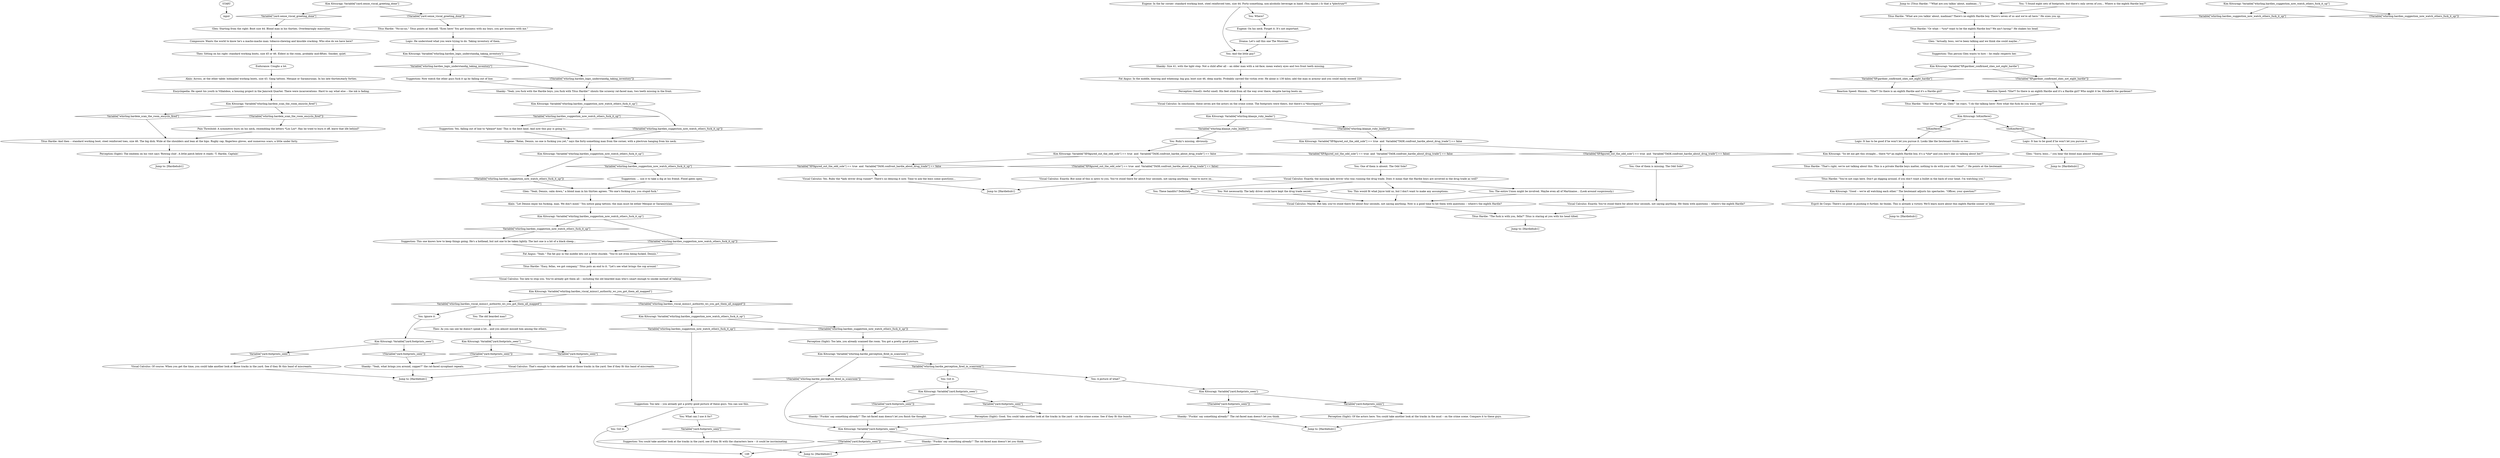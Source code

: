 # WHIRLING F1 / HARDIE SCAN THE ROOM
# * Tracks viscal in the hanged man's sequence allows you to connect these guys to the tracks on the crime scene.
# ==================================================
digraph G {
	  0 [label="START"];
	  1 [label="input"];
	  2 [label="Titus Hardie: \"Easy, fellas, we got company,\" Titus puts an end to it. \"Let's see what brings the cop around.\""];
	  3 [label="Theo: As you can see he doesn't speak a lot... and you almost missed him among the others."];
	  4 [label="You: These bandits? Definitely."];
	  5 [label="Titus Hardie: \"What are you talkin' about, madman? There's no eighth Hardie boy. There's seven of us and we're all here.\" He sizes you up."];
	  6 [label="Titus Hardie: \"Shut the *fuck* up, Glen!\" he roars. \"I do the talking here! Now what the fuck do you want, cop?\""];
	  7 [label="Jump to: [Hardiehub1]"];
	  8 [label="You: One of them is missing. The Odd Sole?"];
	  9 [label="Kim Kitsuragi: Variable[\"whirling.hardies_viscal_minus1_authority_wc_you_got_them_all_mapped\"]"];
	  10 [label="Variable[\"whirling.hardies_viscal_minus1_authority_wc_you_got_them_all_mapped\"]", shape=diamond];
	  11 [label="!(Variable[\"whirling.hardies_viscal_minus1_authority_wc_you_got_them_all_mapped\"])", shape=diamond];
	  12 [label="Kim Kitsuragi: Variable[\"yard.footprints_seen\"]"];
	  13 [label="Variable[\"yard.footprints_seen\"]", shape=diamond];
	  14 [label="!(Variable[\"yard.footprints_seen\"])", shape=diamond];
	  15 [label="Perception (Sight): Of the actors here. You could take another look at the tracks in the mud -- on the crime scene. Compare it to these guys."];
	  16 [label="Kim Kitsuragi: Variable[\"whirling.hardies_suggestion_now_watch_others_fuck_it_up\"]"];
	  17 [label="Variable[\"whirling.hardies_suggestion_now_watch_others_fuck_it_up\"]", shape=diamond];
	  18 [label="!(Variable[\"whirling.hardies_suggestion_now_watch_others_fuck_it_up\"])", shape=diamond];
	  19 [label="Kim Kitsuragi: Variable[\"whirling.klaasje_ruby_leader\"]"];
	  20 [label="Variable[\"whirling.klaasje_ruby_leader\"]", shape=diamond];
	  21 [label="!(Variable[\"whirling.klaasje_ruby_leader\"])", shape=diamond];
	  22 [label="Visual Calculus: Yes. Ruby the *lady driver drug runner*. There's no denying it now. Time to ask the boys some questions..."];
	  23 [label="Theo: Sitting on his right: standard working boots, size 45 or 46. Eldest in the room, probably mid-fifties. Smoker, quiet."];
	  24 [label="Suggestion: ... use it to take a dig at his friend. Flood gates open."];
	  25 [label="Kim Kitsuragi: Variable[\"whirling.hardies_suggestion_now_watch_others_fuck_it_up\"]"];
	  26 [label="Variable[\"whirling.hardies_suggestion_now_watch_others_fuck_it_up\"]", shape=diamond];
	  27 [label="!(Variable[\"whirling.hardies_suggestion_now_watch_others_fuck_it_up\"])", shape=diamond];
	  28 [label="Fat Angus: \"Yeah.\" The fat guy in the middle lets out a little chuckle. \"You're not even being fucked, Dennis.\""];
	  29 [label="Eugene: \"Relax, Dennis, no one is fucking you yet,\" says the forty-something man from the corner, with a plectrum hanging from his neck."];
	  30 [label="Visual Calculus: Too late to stop you. You've already got them all -- including the old bearded man who's smart enough to smoke instead of talking."];
	  31 [label="Suggestion: Too late -- you already got a pretty good picture of these guys. You can use this."];
	  32 [label="You: A picture of what?"];
	  33 [label="Jump to: [Titus Hardie: \"\"What are you talkin' about, madman...\"]"];
	  34 [label="Logic: It has to be good if he won't let you pursue it. Looks like the lieutenant thinks so too..."];
	  35 [label="Alain: Across, at the other table: hobnailed working boots, size 43. Gang tattoos. Mesque or Saramirizian. In his late thirties/early forties."];
	  36 [label="Titus Hardie: \"No-no-no,\" Titus points at himself, \"Eyes here! You got business with my boys, you got business with me.\""];
	  37 [label="Kim Kitsuragi: \"So let me get this straight... there *is* an eighth Hardie boy, it's a *she* and you don't like us talking about her?\""];
	  38 [label="Jump to: [Hardiehub1]"];
	  39 [label="You: Ruby's missing, obviously."];
	  40 [label="Kim Kitsuragi: Variable[\"whirling.hardies_logic_understandig_taking_inventory\"]"];
	  41 [label="Variable[\"whirling.hardies_logic_understandig_taking_inventory\"]", shape=diamond];
	  42 [label="!(Variable[\"whirling.hardies_logic_understandig_taking_inventory\"])", shape=diamond];
	  43 [label="Kim Kitsuragi: Variable[\"yard.footprints_seen\"]"];
	  44 [label="Variable[\"yard.footprints_seen\"]", shape=diamond];
	  45 [label="!(Variable[\"yard.footprints_seen\"])", shape=diamond];
	  46 [label="Glen: \"Yeah, Dennis, calm down,\" a blond man in his thirties agrees. \"No one's fucking you, you stupid fuck.\""];
	  47 [label="Visual Calculus: Exactly. You've stood there for about four seconds, not saying anything. Hit them with questions -- where's the eighth Hardie?"];
	  48 [label="Jump to: [Hardiehub1]"];
	  49 [label="You: Got it."];
	  50 [label="Kim Kitsuragi: Variable[\"XP.figured_out_the_odd_sole\"] == true  and  Variable[\"TASK.confront_hardie_about_drug_trade\"] == false"];
	  51 [label="Variable[\"XP.figured_out_the_odd_sole\"] == true  and  Variable[\"TASK.confront_hardie_about_drug_trade\"] == false", shape=diamond];
	  52 [label="!(Variable[\"XP.figured_out_the_odd_sole\"] == true  and  Variable[\"TASK.confront_hardie_about_drug_trade\"] == false)", shape=diamond];
	  53 [label="Fat Angus: In the middle, heaving and wheezing: big guy, boot size 46, deep marks. Probably carried the victim over. He alone is 130 kilos; add the man in armour and you could easily exceed 220."];
	  54 [label="Titus Hardie: \"The fuck is with you, fella?\" Titus is staring at you with his head tilted."];
	  55 [label="Suggestion: Now watch the other guys fuck it up by falling out of line."];
	  56 [label="Visual Calculus: Of course. When you get the time, you could take another look at those tracks in the yard. See if they fit this band of miscreants."];
	  57 [label="Suggestion: You could take another look at the tracks in the yard, see if they fit with the characters here -- it could be incriminating."];
	  58 [label="You: Not necessarily. The lady driver could have kept the drug trade secret."];
	  59 [label="Titus Hardie: \"Or what -- *you* want to be the eighth Hardie boy? We ain't hiring!\" He shakes his head."];
	  60 [label="Glen: Starting from the right: Boot size 44. Blond man in his thirties. Overbearingly masculine."];
	  61 [label="Endurance: Coughs a lot."];
	  62 [label="You: And the little guy?"];
	  63 [label="Shanky: \"Yeah, you fuck with the Hardie boys, you fuck with Titus Hardie!\" shouts the scrawny rat-faced man, two teeth missing in the front."];
	  64 [label="You: The old bearded man?"];
	  65 [label="Kim Kitsuragi: Variable[\"whirling.hardies_suggestion_now_watch_others_fuck_it_up\"]"];
	  66 [label="Variable[\"whirling.hardies_suggestion_now_watch_others_fuck_it_up\"]", shape=diamond];
	  67 [label="!(Variable[\"whirling.hardies_suggestion_now_watch_others_fuck_it_up\"])", shape=diamond];
	  68 [label="Suggestion: This one knows how to keep things going. He's a hothead, but not one to be taken lightly. The last one is a bit of a black sheep..."];
	  69 [label="Glen: \"Sorry, boss...\" you hear the blond man almost whimper."];
	  70 [label="Pain Threshold: A symmetric burn on his neck, resembling the letters *Los Los*. Has he tried to burn it off, leave that life behind?"];
	  71 [label="Kim Kitsuragi: Variable[\"whirling.hardie_perception_fired_in_scanroom\"]"];
	  72 [label="Variable[\"whirling.hardie_perception_fired_in_scanroom\"]", shape=diamond];
	  73 [label="!(Variable[\"whirling.hardie_perception_fired_in_scanroom\"])", shape=diamond];
	  74 [label="Logic: He understood what you were trying to do. Taking inventory of them."];
	  75 [label="You: Ignore it."];
	  76 [label="Jump to: [Hardiehub1]"];
	  77 [label="You: Where?"];
	  78 [label="Jump to: [Hardiehub1]"];
	  79 [label="Kim Kitsuragi: \"Good -- we're all watching each other.\" The lieutenant adjusts his spectacles. \"Officer, your question?\""];
	  80 [label="Perception (Sight): Too late, you already scanned the room. You got a pretty good picture."];
	  81 [label="Encyclopedia: He spent his youth in Villalobos, a housing project in the Jamrock Quarter. There were incarcerations. Hard to say what else -- the ink is fading."];
	  82 [label="Drama: Let's call this one The Musician."];
	  83 [label="Shanky: \"Yeah, what brings you around, copper?\" the rat-faced sycophant repeats."];
	  84 [label="Perception (Sight): Good. You could take another look at the tracks in the yard -- on the crime scene. See if they fit this bunch."];
	  85 [label="You: This would fit what Joyce told us, but I don't want to make any assumptions."];
	  86 [label="Visual Calculus: Maybe. But hey, you've stood there for about four seconds, not saying anything. Now is a good time to hit them with questions -- where's the eighth Hardie?"];
	  87 [label="Titus Hardie: \"You're not cops here. Don't go digging around, if you don't want a bullet in the back of your head. I'm watching you.\""];
	  88 [label="Visual Calculus: Exactly. But none of this is news to you. You've stood there for about four seconds, not saying anything -- time to move on..."];
	  89 [label="Visual Calculus: In conclusion: these seven are the actors on the crime scene. The footprints were theirs, but there's a *discrepancy*."];
	  90 [label="Suggestion: Yes, falling out of line to *please* him! This is the best kind. And now this guy is going to..."];
	  91 [label="You: Got it."];
	  92 [label="Suggestion: This person Glen wants to hire -- he really respects her."];
	  93 [label="Perception (Smell): Awful smell. His feet stink from all the way over there, despite having boots on."];
	  94 [label="Perception (Sight): The emblem on his vest says 'Rowing club'. A little patch below it reads: 'T. Hardie, Captain'."];
	  95 [label="Shanky: \"Fuckin' say something already!\" The rat-faced man doesn't let you think."];
	  96 [label="Kim Kitsuragi: Variable[\"yard.sense_viscal_greeting_done\"]"];
	  97 [label="Variable[\"yard.sense_viscal_greeting_done\"]", shape=diamond];
	  98 [label="!(Variable[\"yard.sense_viscal_greeting_done\"])", shape=diamond];
	  99 [label="Kim Kitsuragi: Variable[\"yard.footprints_seen\"]"];
	  100 [label="Variable[\"yard.footprints_seen\"]", shape=diamond];
	  101 [label="!(Variable[\"yard.footprints_seen\"])", shape=diamond];
	  102 [label="Kim Kitsuragi: Variable[\"yard.footprints_seen\"]"];
	  103 [label="Variable[\"yard.footprints_seen\"]", shape=diamond];
	  104 [label="!(Variable[\"yard.footprints_seen\"])", shape=diamond];
	  105 [label="You: \"I found eight sets of footprints, but there's only seven of you... Where is the eighth Hardie boy?\""];
	  106 [label="Reaction Speed: Hmmm... *She*? So there is an eighth Hardie and it's a Hardie girl?"];
	  107 [label="Kim Kitsuragi: IsKimHere()"];
	  108 [label="IsKimHere()", shape=diamond];
	  109 [label="!(IsKimHere())", shape=diamond];
	  110 [label="Titus Hardie: \"That's right, we're not talking about this. This is a private Hardie boys matter, nothing to do with your shit. *And*...\" He points at the lieutenant."];
	  111 [label="Kim Kitsuragi: Variable[\"whirling.hardies_suggestion_now_watch_others_fuck_it_up\"]"];
	  112 [label="Variable[\"whirling.hardies_suggestion_now_watch_others_fuck_it_up\"]", shape=diamond];
	  113 [label="!(Variable[\"whirling.hardies_suggestion_now_watch_others_fuck_it_up\"])", shape=diamond];
	  114 [label="Kim Kitsuragi: Variable[\"whirling.hardies_suggestion_now_watch_others_fuck_it_up\"]"];
	  115 [label="Variable[\"whirling.hardies_suggestion_now_watch_others_fuck_it_up\"]", shape=diamond];
	  116 [label="!(Variable[\"whirling.hardies_suggestion_now_watch_others_fuck_it_up\"])", shape=diamond];
	  117 [label="Shanky: \"Fuckin' say something already!\" The rat-faced man doesn't let you finish the thought."];
	  118 [label="Kim Kitsuragi: Variable[\"XP.figured_out_the_odd_sole\"] == true  and  Variable[\"TASK.confront_hardie_about_drug_trade\"] == false"];
	  119 [label="Variable[\"XP.figured_out_the_odd_sole\"] == true  and  Variable[\"TASK.confront_hardie_about_drug_trade\"] == false", shape=diamond];
	  120 [label="!(Variable[\"XP.figured_out_the_odd_sole\"] == true  and  Variable[\"TASK.confront_hardie_about_drug_trade\"] == false)", shape=diamond];
	  121 [label="You: The entire Union might be involved. Maybe even all of Martinaise... (Look around suspiciously.)"];
	  122 [label="Alain: \"Let Dennis enjoy his fucking, man. We don't mind.\" You notice gang tattoos; the man must be either Mesque or Saramirizian."];
	  123 [label="Glen: \"Actually, boss, we've been talking and we think she could maybe...\""];
	  124 [label="Reaction Speed: *She*? So there is an eighth Hardie and it's a Hardie girl? Who might it be, Elizabeth the gardener?"];
	  125 [label="Esprit de Corps: There's no point in pushing it further, he thinks. This is already a victory. We'll learn more about this eighth Hardie sooner or later."];
	  126 [label="Titus Hardie: And then -- standard working boot, steel reinforced toes, size 46. The big dick. Wide at the shoulders and lean at the hips. Rugby cap, fingerless gloves, and numerous scars, a little under forty."];
	  127 [label="Shanky: Size 41, with the light step. Not a child after all -- an older man with a rat-face; mean watery eyes and two front teeth missing."];
	  128 [label="Composure: Wants the world to know he's a macho-macho man: tobacco-chewing and knuckle cracking. Who else do we have here?"];
	  129 [label="Kim Kitsuragi: Variable[\"whirling.hardeie_scan_the_room_encyclo_fired\"]"];
	  130 [label="Variable[\"whirling.hardeie_scan_the_room_encyclo_fired\"]", shape=diamond];
	  131 [label="!(Variable[\"whirling.hardeie_scan_the_room_encyclo_fired\"])", shape=diamond];
	  132 [label="You: What can I use it for?"];
	  133 [label="Visual Calculus: Exactly, the missing lady driver who was running the drug trade. Does it mean that the Hardie boys are involved in the drug trade as well?"];
	  134 [label="Logic: It has to be good if he won't let you pursue it."];
	  135 [label="Jump to: [Hardiehub1]"];
	  136 [label="Eugene: On his neck. Forget it. It's not important."];
	  137 [label="Visual Calculus: That's enough to take another look at those tracks in the yard. See if they fit this band of miscreants."];
	  138 [label="Jump to: [Hardiehub1]"];
	  139 [label="You: One of them is absent. The Odd Sole?"];
	  140 [label="Kim Kitsuragi: Variable[\"XP.gardner_confirmed_shes_not_eight_hardie\"]"];
	  141 [label="Variable[\"XP.gardner_confirmed_shes_not_eight_hardie\"]", shape=diamond];
	  142 [label="!(Variable[\"XP.gardner_confirmed_shes_not_eight_hardie\"])", shape=diamond];
	  143 [label="Eugene: In the far corner: standard working boot, steel reinforced toes, size 44. Forty-something, non-alcoholic beverage in hand. (You squint.) Is that a *plectrum*?"];
	  144 [label="Jump to: [Hardiehub1]"];
	  145 [label="Kim Kitsuragi: Variable[\"yard.footprints_seen\"]"];
	  146 [label="Variable[\"yard.footprints_seen\"]", shape=diamond];
	  147 [label="!(Variable[\"yard.footprints_seen\"])", shape=diamond];
	  148 [label="Shanky: \"Fuckin' say something already!\" The rat-faced man doesn't let you think."];
	  0 -> 1
	  2 -> 30
	  3 -> 43
	  4 -> 86
	  5 -> 59
	  6 -> 107
	  8 -> 47
	  9 -> 10
	  9 -> 11
	  10 -> 64
	  10 -> 75
	  11 -> 25
	  12 -> 13
	  12 -> 14
	  13 -> 56
	  14 -> 83
	  15 -> 78
	  16 -> 17
	  16 -> 18
	  19 -> 20
	  19 -> 21
	  20 -> 39
	  21 -> 118
	  22 -> 135
	  23 -> 61
	  24 -> 46
	  25 -> 26
	  25 -> 27
	  26 -> 31
	  27 -> 80
	  28 -> 2
	  29 -> 114
	  30 -> 9
	  31 -> 91
	  31 -> 132
	  32 -> 99
	  33 -> 5
	  34 -> 37
	  35 -> 81
	  36 -> 74
	  37 -> 110
	  39 -> 50
	  40 -> 41
	  40 -> 42
	  41 -> 55
	  42 -> 63
	  43 -> 44
	  43 -> 45
	  44 -> 137
	  45 -> 83
	  46 -> 122
	  47 -> 54
	  49 -> 102
	  50 -> 51
	  50 -> 52
	  51 -> 22
	  52 -> 88
	  53 -> 93
	  54 -> 138
	  55 -> 63
	  56 -> 48
	  57 -> 76
	  58 -> 86
	  59 -> 123
	  60 -> 128
	  61 -> 35
	  62 -> 127
	  63 -> 111
	  64 -> 3
	  65 -> 66
	  65 -> 67
	  66 -> 68
	  67 -> 28
	  68 -> 28
	  69 -> 7
	  70 -> 126
	  71 -> 72
	  71 -> 73
	  72 -> 32
	  72 -> 49
	  73 -> 145
	  74 -> 40
	  75 -> 12
	  77 -> 136
	  79 -> 125
	  80 -> 71
	  81 -> 129
	  82 -> 62
	  83 -> 48
	  84 -> 145
	  85 -> 86
	  86 -> 54
	  87 -> 79
	  88 -> 135
	  89 -> 19
	  90 -> 29
	  91 -> 149
	  92 -> 140
	  93 -> 89
	  94 -> 144
	  95 -> 78
	  96 -> 97
	  96 -> 98
	  97 -> 60
	  98 -> 36
	  99 -> 100
	  99 -> 101
	  100 -> 15
	  101 -> 95
	  102 -> 104
	  102 -> 103
	  103 -> 84
	  104 -> 117
	  105 -> 5
	  106 -> 6
	  107 -> 108
	  107 -> 109
	  108 -> 34
	  109 -> 134
	  110 -> 87
	  111 -> 112
	  111 -> 113
	  112 -> 90
	  113 -> 29
	  114 -> 115
	  114 -> 116
	  115 -> 24
	  116 -> 46
	  117 -> 145
	  118 -> 120
	  118 -> 119
	  119 -> 139
	  120 -> 8
	  121 -> 86
	  122 -> 65
	  123 -> 92
	  124 -> 6
	  125 -> 38
	  126 -> 94
	  127 -> 53
	  128 -> 23
	  129 -> 130
	  129 -> 131
	  130 -> 126
	  131 -> 70
	  132 -> 146
	  133 -> 121
	  133 -> 58
	  133 -> 4
	  133 -> 85
	  134 -> 69
	  136 -> 82
	  137 -> 48
	  139 -> 133
	  140 -> 141
	  140 -> 142
	  141 -> 106
	  142 -> 124
	  143 -> 77
	  143 -> 62
	  145 -> 147
	  145 -> 148
	  146 -> 57
	  147 -> 149
	  148 -> 76
}

